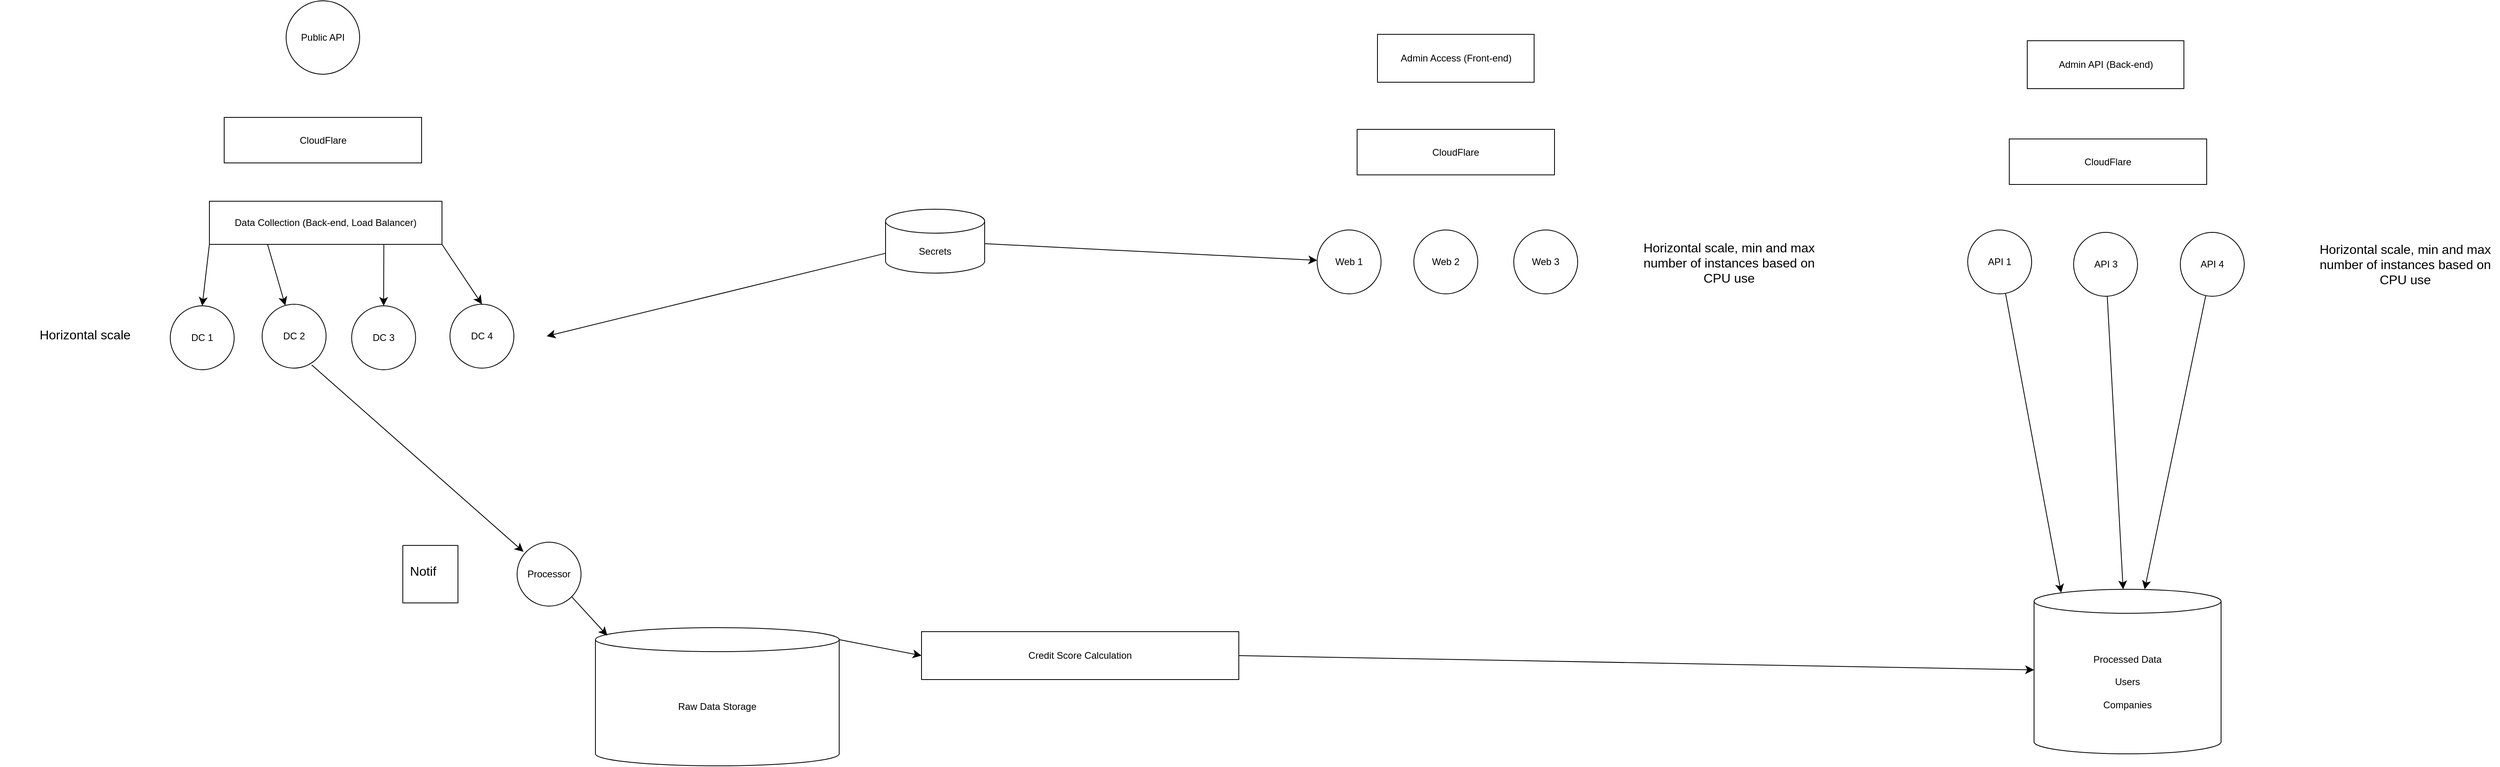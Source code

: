 <mxfile version="24.7.17">
  <diagram name="Page-1" id="FBY74WaSxsNW2TUMmk0D">
    <mxGraphModel dx="3039" dy="1929" grid="0" gridSize="10" guides="1" tooltips="1" connect="1" arrows="1" fold="1" page="0" pageScale="1" pageWidth="827" pageHeight="1169" math="0" shadow="0">
      <root>
        <mxCell id="0" />
        <mxCell id="1" parent="0" />
        <mxCell id="Jd2IswQnN16Qa1Pe7M-v-8" style="edgeStyle=none;curved=1;rounded=0;orthogonalLoop=1;jettySize=auto;html=1;exitX=0;exitY=1;exitDx=0;exitDy=0;entryX=0.5;entryY=0;entryDx=0;entryDy=0;fontSize=12;startSize=8;endSize=8;" edge="1" parent="1" source="Jd2IswQnN16Qa1Pe7M-v-1" target="Jd2IswQnN16Qa1Pe7M-v-4">
          <mxGeometry relative="1" as="geometry" />
        </mxCell>
        <mxCell id="Jd2IswQnN16Qa1Pe7M-v-9" style="edgeStyle=none;curved=1;rounded=0;orthogonalLoop=1;jettySize=auto;html=1;exitX=0.25;exitY=1;exitDx=0;exitDy=0;fontSize=12;startSize=8;endSize=8;" edge="1" parent="1" source="Jd2IswQnN16Qa1Pe7M-v-1" target="Jd2IswQnN16Qa1Pe7M-v-7">
          <mxGeometry relative="1" as="geometry" />
        </mxCell>
        <mxCell id="Jd2IswQnN16Qa1Pe7M-v-10" style="edgeStyle=none;curved=1;rounded=0;orthogonalLoop=1;jettySize=auto;html=1;exitX=0.75;exitY=1;exitDx=0;exitDy=0;entryX=0.5;entryY=0;entryDx=0;entryDy=0;fontSize=12;startSize=8;endSize=8;" edge="1" parent="1" source="Jd2IswQnN16Qa1Pe7M-v-1" target="Jd2IswQnN16Qa1Pe7M-v-6">
          <mxGeometry relative="1" as="geometry" />
        </mxCell>
        <mxCell id="Jd2IswQnN16Qa1Pe7M-v-11" style="edgeStyle=none;curved=1;rounded=0;orthogonalLoop=1;jettySize=auto;html=1;exitX=1;exitY=1;exitDx=0;exitDy=0;entryX=0.5;entryY=0;entryDx=0;entryDy=0;fontSize=12;startSize=8;endSize=8;" edge="1" parent="1" source="Jd2IswQnN16Qa1Pe7M-v-1" target="Jd2IswQnN16Qa1Pe7M-v-5">
          <mxGeometry relative="1" as="geometry" />
        </mxCell>
        <mxCell id="Jd2IswQnN16Qa1Pe7M-v-1" value="Data Collection (Back-end, Load Balancer)" style="rounded=0;whiteSpace=wrap;html=1;" vertex="1" parent="1">
          <mxGeometry x="-554" y="-171" width="291" height="54" as="geometry" />
        </mxCell>
        <mxCell id="Jd2IswQnN16Qa1Pe7M-v-3" value="Admin Access (Front-end)" style="rounded=0;whiteSpace=wrap;html=1;" vertex="1" parent="1">
          <mxGeometry x="907.5" y="-380" width="196" height="60" as="geometry" />
        </mxCell>
        <mxCell id="Jd2IswQnN16Qa1Pe7M-v-4" value="DC 1" style="ellipse;whiteSpace=wrap;html=1;aspect=fixed;" vertex="1" parent="1">
          <mxGeometry x="-603" y="-40" width="80" height="80" as="geometry" />
        </mxCell>
        <mxCell id="Jd2IswQnN16Qa1Pe7M-v-5" value="DC 4" style="ellipse;whiteSpace=wrap;html=1;aspect=fixed;" vertex="1" parent="1">
          <mxGeometry x="-253" y="-42" width="80" height="80" as="geometry" />
        </mxCell>
        <mxCell id="Jd2IswQnN16Qa1Pe7M-v-6" value="DC 3" style="ellipse;whiteSpace=wrap;html=1;aspect=fixed;" vertex="1" parent="1">
          <mxGeometry x="-376" y="-40" width="80" height="80" as="geometry" />
        </mxCell>
        <mxCell id="Jd2IswQnN16Qa1Pe7M-v-7" value="DC 2" style="ellipse;whiteSpace=wrap;html=1;aspect=fixed;" vertex="1" parent="1">
          <mxGeometry x="-488" y="-42" width="80" height="80" as="geometry" />
        </mxCell>
        <mxCell id="Jd2IswQnN16Qa1Pe7M-v-13" style="edgeStyle=none;curved=1;rounded=0;orthogonalLoop=1;jettySize=auto;html=1;fontSize=12;startSize=8;endSize=8;" edge="1" parent="1" source="Jd2IswQnN16Qa1Pe7M-v-12">
          <mxGeometry relative="1" as="geometry">
            <mxPoint x="-132" y="-2" as="targetPoint" />
          </mxGeometry>
        </mxCell>
        <mxCell id="Jd2IswQnN16Qa1Pe7M-v-34" style="edgeStyle=none;curved=1;rounded=0;orthogonalLoop=1;jettySize=auto;html=1;fontSize=12;startSize=8;endSize=8;" edge="1" parent="1" source="Jd2IswQnN16Qa1Pe7M-v-12" target="Jd2IswQnN16Qa1Pe7M-v-30">
          <mxGeometry relative="1" as="geometry" />
        </mxCell>
        <mxCell id="Jd2IswQnN16Qa1Pe7M-v-12" value="Secrets" style="shape=cylinder3;whiteSpace=wrap;html=1;boundedLbl=1;backgroundOutline=1;size=15;" vertex="1" parent="1">
          <mxGeometry x="292" y="-161" width="124" height="80" as="geometry" />
        </mxCell>
        <mxCell id="Jd2IswQnN16Qa1Pe7M-v-26" style="edgeStyle=none;curved=1;rounded=0;orthogonalLoop=1;jettySize=auto;html=1;exitX=1;exitY=0;exitDx=0;exitDy=15;exitPerimeter=0;entryX=0;entryY=0.5;entryDx=0;entryDy=0;fontSize=12;startSize=8;endSize=8;" edge="1" parent="1" source="Jd2IswQnN16Qa1Pe7M-v-14" target="Jd2IswQnN16Qa1Pe7M-v-16">
          <mxGeometry relative="1" as="geometry" />
        </mxCell>
        <mxCell id="Jd2IswQnN16Qa1Pe7M-v-14" value="Raw Data Storage" style="shape=cylinder3;whiteSpace=wrap;html=1;boundedLbl=1;backgroundOutline=1;size=15;" vertex="1" parent="1">
          <mxGeometry x="-71" y="363" width="305" height="173" as="geometry" />
        </mxCell>
        <mxCell id="Jd2IswQnN16Qa1Pe7M-v-15" value="Horizontal scale" style="text;html=1;align=center;verticalAlign=middle;whiteSpace=wrap;rounded=0;fontSize=16;" vertex="1" parent="1">
          <mxGeometry x="-816" y="-19" width="213" height="30" as="geometry" />
        </mxCell>
        <mxCell id="Jd2IswQnN16Qa1Pe7M-v-28" style="edgeStyle=none;curved=1;rounded=0;orthogonalLoop=1;jettySize=auto;html=1;exitX=1;exitY=0.5;exitDx=0;exitDy=0;fontSize=12;startSize=8;endSize=8;" edge="1" parent="1" source="Jd2IswQnN16Qa1Pe7M-v-16" target="Jd2IswQnN16Qa1Pe7M-v-27">
          <mxGeometry relative="1" as="geometry" />
        </mxCell>
        <mxCell id="Jd2IswQnN16Qa1Pe7M-v-16" value="Credit Score Calculation" style="rounded=0;whiteSpace=wrap;html=1;" vertex="1" parent="1">
          <mxGeometry x="337" y="368" width="397" height="60" as="geometry" />
        </mxCell>
        <mxCell id="Jd2IswQnN16Qa1Pe7M-v-18" style="edgeStyle=none;curved=1;rounded=0;orthogonalLoop=1;jettySize=auto;html=1;fontSize=12;startSize=8;endSize=8;exitX=0.775;exitY=0.95;exitDx=0;exitDy=0;exitPerimeter=0;" edge="1" parent="1" source="Jd2IswQnN16Qa1Pe7M-v-7">
          <mxGeometry relative="1" as="geometry">
            <mxPoint x="-161" y="268" as="targetPoint" />
            <mxPoint x="-429" y="44" as="sourcePoint" />
          </mxGeometry>
        </mxCell>
        <mxCell id="Jd2IswQnN16Qa1Pe7M-v-19" value="Processor" style="ellipse;whiteSpace=wrap;html=1;aspect=fixed;" vertex="1" parent="1">
          <mxGeometry x="-169" y="256" width="80" height="80" as="geometry" />
        </mxCell>
        <mxCell id="Jd2IswQnN16Qa1Pe7M-v-20" style="edgeStyle=none;curved=1;rounded=0;orthogonalLoop=1;jettySize=auto;html=1;exitX=1;exitY=1;exitDx=0;exitDy=0;entryX=0.049;entryY=0.058;entryDx=0;entryDy=0;entryPerimeter=0;fontSize=12;startSize=8;endSize=8;" edge="1" parent="1" source="Jd2IswQnN16Qa1Pe7M-v-19" target="Jd2IswQnN16Qa1Pe7M-v-14">
          <mxGeometry relative="1" as="geometry" />
        </mxCell>
        <mxCell id="Jd2IswQnN16Qa1Pe7M-v-21" value="" style="swimlane;startSize=0;" vertex="1" parent="1">
          <mxGeometry x="-312" y="260" width="69" height="72" as="geometry" />
        </mxCell>
        <mxCell id="Jd2IswQnN16Qa1Pe7M-v-22" value="Notif" style="text;html=1;align=center;verticalAlign=middle;resizable=0;points=[];autosize=1;strokeColor=none;fillColor=none;fontSize=16;" vertex="1" parent="1">
          <mxGeometry x="-312.5" y="276.5" width="51" height="31" as="geometry" />
        </mxCell>
        <mxCell id="Jd2IswQnN16Qa1Pe7M-v-23" value="P&lt;span style=&quot;background-color: initial;&quot;&gt;ublic API&lt;/span&gt;" style="ellipse;whiteSpace=wrap;html=1;aspect=fixed;" vertex="1" parent="1">
          <mxGeometry x="-458" y="-422" width="92" height="92" as="geometry" />
        </mxCell>
        <mxCell id="Jd2IswQnN16Qa1Pe7M-v-25" value="CloudFlare" style="rounded=0;whiteSpace=wrap;html=1;" vertex="1" parent="1">
          <mxGeometry x="-535.5" y="-276" width="247" height="57" as="geometry" />
        </mxCell>
        <mxCell id="Jd2IswQnN16Qa1Pe7M-v-27" value="Processed Data&lt;br&gt;&lt;br&gt;Users&lt;br&gt;&lt;br&gt;Companies" style="shape=cylinder3;whiteSpace=wrap;html=1;boundedLbl=1;backgroundOutline=1;size=15;" vertex="1" parent="1">
          <mxGeometry x="1729" y="315" width="234" height="206" as="geometry" />
        </mxCell>
        <mxCell id="Jd2IswQnN16Qa1Pe7M-v-29" value="CloudFlare" style="rounded=0;whiteSpace=wrap;html=1;" vertex="1" parent="1">
          <mxGeometry x="882" y="-261" width="247" height="57" as="geometry" />
        </mxCell>
        <mxCell id="Jd2IswQnN16Qa1Pe7M-v-30" value="Web 1" style="ellipse;whiteSpace=wrap;html=1;aspect=fixed;" vertex="1" parent="1">
          <mxGeometry x="832" y="-135" width="80" height="80" as="geometry" />
        </mxCell>
        <mxCell id="Jd2IswQnN16Qa1Pe7M-v-31" value="Web 2" style="ellipse;whiteSpace=wrap;html=1;aspect=fixed;" vertex="1" parent="1">
          <mxGeometry x="953" y="-135" width="80" height="80" as="geometry" />
        </mxCell>
        <mxCell id="Jd2IswQnN16Qa1Pe7M-v-32" value="Web 3" style="ellipse;whiteSpace=wrap;html=1;aspect=fixed;" vertex="1" parent="1">
          <mxGeometry x="1078" y="-135" width="80" height="80" as="geometry" />
        </mxCell>
        <mxCell id="Jd2IswQnN16Qa1Pe7M-v-33" value="Horizontal scale, min and max number of instances based on CPU use" style="text;html=1;align=center;verticalAlign=middle;whiteSpace=wrap;rounded=0;fontSize=16;" vertex="1" parent="1">
          <mxGeometry x="1230" y="-133" width="235" height="78" as="geometry" />
        </mxCell>
        <mxCell id="Jd2IswQnN16Qa1Pe7M-v-35" value="API 1" style="ellipse;whiteSpace=wrap;html=1;aspect=fixed;" vertex="1" parent="1">
          <mxGeometry x="1646" y="-135" width="80" height="80" as="geometry" />
        </mxCell>
        <mxCell id="Jd2IswQnN16Qa1Pe7M-v-42" style="edgeStyle=none;curved=1;rounded=0;orthogonalLoop=1;jettySize=auto;html=1;fontSize=12;startSize=8;endSize=8;" edge="1" parent="1" source="Jd2IswQnN16Qa1Pe7M-v-36" target="Jd2IswQnN16Qa1Pe7M-v-27">
          <mxGeometry relative="1" as="geometry" />
        </mxCell>
        <mxCell id="Jd2IswQnN16Qa1Pe7M-v-36" value="API 3" style="ellipse;whiteSpace=wrap;html=1;aspect=fixed;" vertex="1" parent="1">
          <mxGeometry x="1778.5" y="-132" width="80" height="80" as="geometry" />
        </mxCell>
        <mxCell id="Jd2IswQnN16Qa1Pe7M-v-43" style="edgeStyle=none;curved=1;rounded=0;orthogonalLoop=1;jettySize=auto;html=1;fontSize=12;startSize=8;endSize=8;" edge="1" parent="1" source="Jd2IswQnN16Qa1Pe7M-v-37" target="Jd2IswQnN16Qa1Pe7M-v-27">
          <mxGeometry relative="1" as="geometry" />
        </mxCell>
        <mxCell id="Jd2IswQnN16Qa1Pe7M-v-37" value="API 4" style="ellipse;whiteSpace=wrap;html=1;aspect=fixed;" vertex="1" parent="1">
          <mxGeometry x="1912" y="-132" width="80" height="80" as="geometry" />
        </mxCell>
        <mxCell id="Jd2IswQnN16Qa1Pe7M-v-38" value="Horizontal scale, min and max number of instances based on CPU use" style="text;html=1;align=center;verticalAlign=middle;whiteSpace=wrap;rounded=0;fontSize=16;" vertex="1" parent="1">
          <mxGeometry x="2076" y="-131" width="235" height="78" as="geometry" />
        </mxCell>
        <mxCell id="Jd2IswQnN16Qa1Pe7M-v-39" value="Admin API (Back-end)" style="rounded=0;whiteSpace=wrap;html=1;" vertex="1" parent="1">
          <mxGeometry x="1720.5" y="-372" width="196" height="60" as="geometry" />
        </mxCell>
        <mxCell id="Jd2IswQnN16Qa1Pe7M-v-40" value="CloudFlare" style="rounded=0;whiteSpace=wrap;html=1;" vertex="1" parent="1">
          <mxGeometry x="1698" y="-249" width="247" height="57" as="geometry" />
        </mxCell>
        <mxCell id="Jd2IswQnN16Qa1Pe7M-v-41" style="edgeStyle=none;curved=1;rounded=0;orthogonalLoop=1;jettySize=auto;html=1;entryX=0.145;entryY=0;entryDx=0;entryDy=4.35;entryPerimeter=0;fontSize=12;startSize=8;endSize=8;" edge="1" parent="1" source="Jd2IswQnN16Qa1Pe7M-v-35" target="Jd2IswQnN16Qa1Pe7M-v-27">
          <mxGeometry relative="1" as="geometry" />
        </mxCell>
      </root>
    </mxGraphModel>
  </diagram>
</mxfile>
